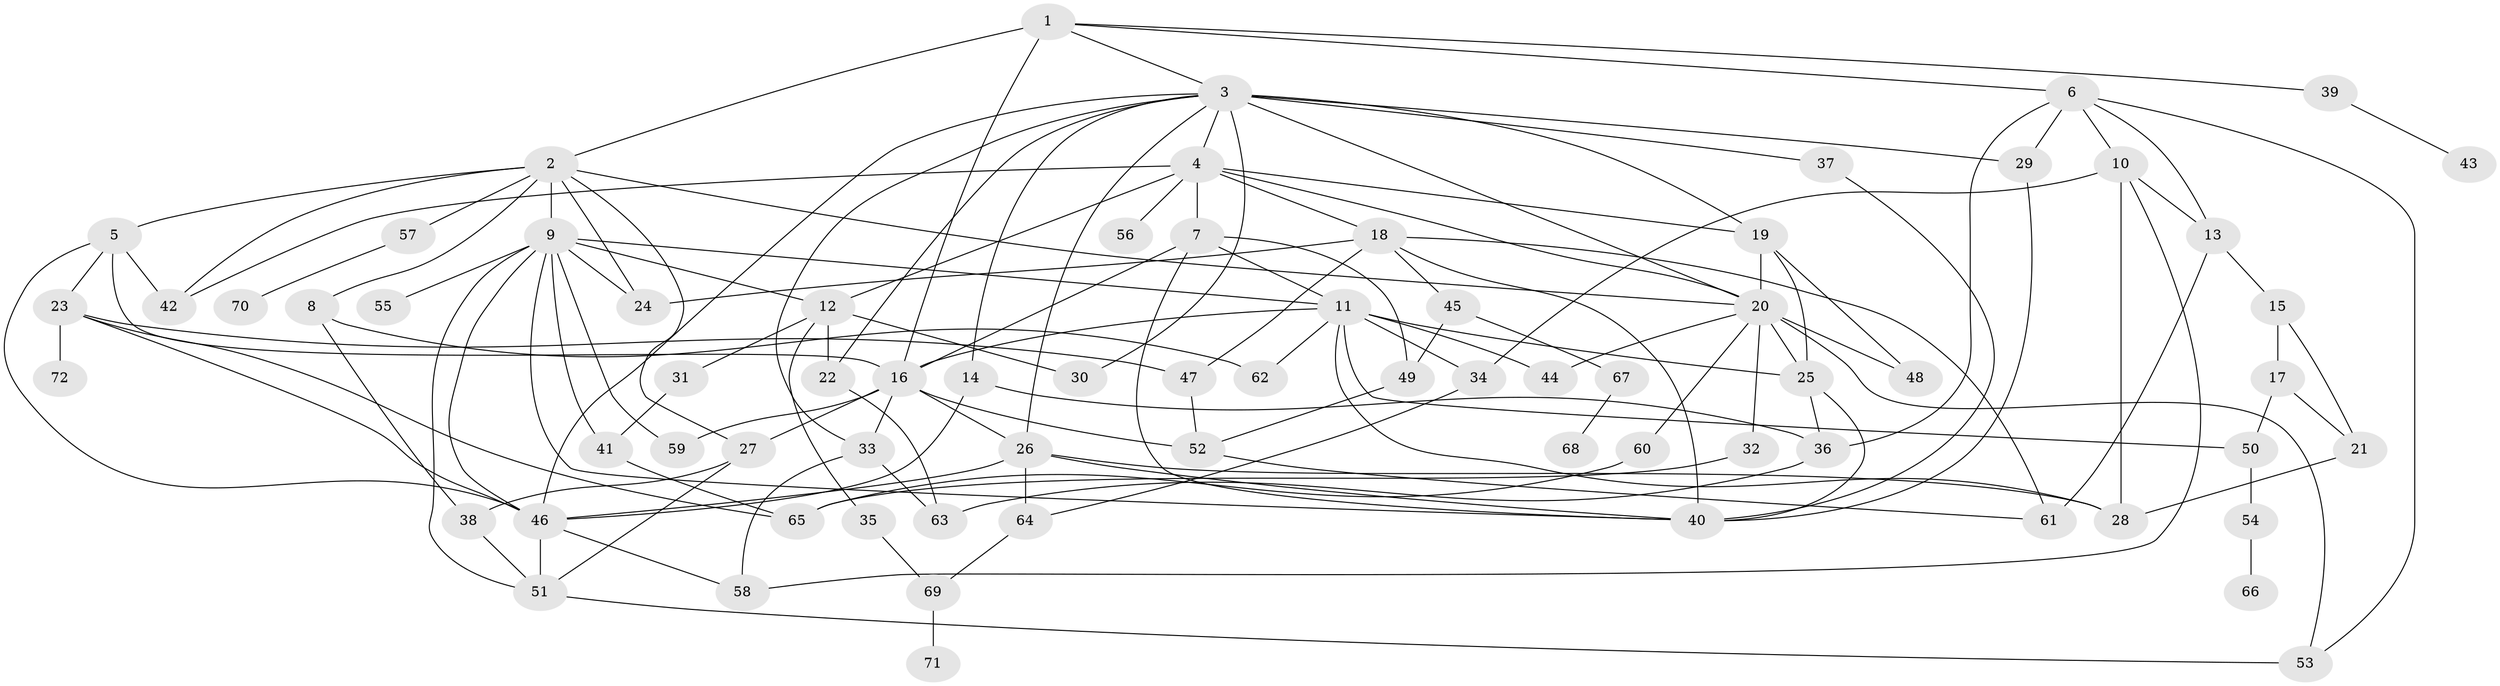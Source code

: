 // original degree distribution, {7: 0.006993006993006993, 9: 0.013986013986013986, 11: 0.006993006993006993, 4: 0.14685314685314685, 3: 0.25874125874125875, 1: 0.1888111888111888, 8: 0.006993006993006993, 5: 0.08391608391608392, 6: 0.03496503496503497, 2: 0.2517482517482518}
// Generated by graph-tools (version 1.1) at 2025/34/03/09/25 02:34:30]
// undirected, 72 vertices, 138 edges
graph export_dot {
graph [start="1"]
  node [color=gray90,style=filled];
  1;
  2;
  3;
  4;
  5;
  6;
  7;
  8;
  9;
  10;
  11;
  12;
  13;
  14;
  15;
  16;
  17;
  18;
  19;
  20;
  21;
  22;
  23;
  24;
  25;
  26;
  27;
  28;
  29;
  30;
  31;
  32;
  33;
  34;
  35;
  36;
  37;
  38;
  39;
  40;
  41;
  42;
  43;
  44;
  45;
  46;
  47;
  48;
  49;
  50;
  51;
  52;
  53;
  54;
  55;
  56;
  57;
  58;
  59;
  60;
  61;
  62;
  63;
  64;
  65;
  66;
  67;
  68;
  69;
  70;
  71;
  72;
  1 -- 2 [weight=1.0];
  1 -- 3 [weight=1.0];
  1 -- 6 [weight=1.0];
  1 -- 16 [weight=2.0];
  1 -- 39 [weight=1.0];
  2 -- 5 [weight=1.0];
  2 -- 8 [weight=1.0];
  2 -- 9 [weight=1.0];
  2 -- 20 [weight=1.0];
  2 -- 24 [weight=1.0];
  2 -- 27 [weight=1.0];
  2 -- 42 [weight=1.0];
  2 -- 57 [weight=1.0];
  3 -- 4 [weight=1.0];
  3 -- 14 [weight=1.0];
  3 -- 19 [weight=1.0];
  3 -- 20 [weight=1.0];
  3 -- 22 [weight=1.0];
  3 -- 26 [weight=1.0];
  3 -- 29 [weight=3.0];
  3 -- 30 [weight=1.0];
  3 -- 33 [weight=1.0];
  3 -- 37 [weight=1.0];
  3 -- 46 [weight=1.0];
  4 -- 7 [weight=1.0];
  4 -- 12 [weight=1.0];
  4 -- 18 [weight=1.0];
  4 -- 19 [weight=1.0];
  4 -- 20 [weight=1.0];
  4 -- 42 [weight=1.0];
  4 -- 56 [weight=1.0];
  5 -- 16 [weight=1.0];
  5 -- 23 [weight=1.0];
  5 -- 42 [weight=1.0];
  5 -- 46 [weight=1.0];
  6 -- 10 [weight=1.0];
  6 -- 13 [weight=1.0];
  6 -- 29 [weight=1.0];
  6 -- 36 [weight=1.0];
  6 -- 53 [weight=1.0];
  7 -- 11 [weight=1.0];
  7 -- 16 [weight=1.0];
  7 -- 40 [weight=1.0];
  7 -- 49 [weight=1.0];
  8 -- 38 [weight=1.0];
  8 -- 62 [weight=1.0];
  9 -- 11 [weight=1.0];
  9 -- 12 [weight=1.0];
  9 -- 24 [weight=1.0];
  9 -- 40 [weight=1.0];
  9 -- 41 [weight=1.0];
  9 -- 46 [weight=1.0];
  9 -- 51 [weight=1.0];
  9 -- 55 [weight=1.0];
  9 -- 59 [weight=1.0];
  10 -- 13 [weight=1.0];
  10 -- 28 [weight=1.0];
  10 -- 34 [weight=1.0];
  10 -- 58 [weight=1.0];
  11 -- 16 [weight=1.0];
  11 -- 25 [weight=1.0];
  11 -- 28 [weight=1.0];
  11 -- 34 [weight=1.0];
  11 -- 44 [weight=1.0];
  11 -- 50 [weight=1.0];
  11 -- 62 [weight=1.0];
  12 -- 22 [weight=1.0];
  12 -- 30 [weight=1.0];
  12 -- 31 [weight=1.0];
  12 -- 35 [weight=1.0];
  13 -- 15 [weight=1.0];
  13 -- 61 [weight=1.0];
  14 -- 36 [weight=1.0];
  14 -- 46 [weight=1.0];
  15 -- 17 [weight=1.0];
  15 -- 21 [weight=1.0];
  16 -- 26 [weight=1.0];
  16 -- 27 [weight=1.0];
  16 -- 33 [weight=1.0];
  16 -- 52 [weight=1.0];
  16 -- 59 [weight=1.0];
  17 -- 21 [weight=1.0];
  17 -- 50 [weight=1.0];
  18 -- 24 [weight=1.0];
  18 -- 40 [weight=1.0];
  18 -- 45 [weight=1.0];
  18 -- 47 [weight=1.0];
  18 -- 61 [weight=1.0];
  19 -- 20 [weight=1.0];
  19 -- 25 [weight=1.0];
  19 -- 48 [weight=1.0];
  20 -- 25 [weight=1.0];
  20 -- 32 [weight=1.0];
  20 -- 44 [weight=1.0];
  20 -- 48 [weight=1.0];
  20 -- 53 [weight=1.0];
  20 -- 60 [weight=1.0];
  21 -- 28 [weight=1.0];
  22 -- 63 [weight=1.0];
  23 -- 46 [weight=1.0];
  23 -- 47 [weight=1.0];
  23 -- 65 [weight=1.0];
  23 -- 72 [weight=1.0];
  25 -- 36 [weight=1.0];
  25 -- 40 [weight=1.0];
  26 -- 28 [weight=1.0];
  26 -- 40 [weight=1.0];
  26 -- 46 [weight=1.0];
  26 -- 64 [weight=1.0];
  27 -- 38 [weight=1.0];
  27 -- 51 [weight=1.0];
  29 -- 40 [weight=1.0];
  31 -- 41 [weight=1.0];
  32 -- 65 [weight=1.0];
  33 -- 58 [weight=1.0];
  33 -- 63 [weight=1.0];
  34 -- 64 [weight=1.0];
  35 -- 69 [weight=1.0];
  36 -- 63 [weight=1.0];
  37 -- 40 [weight=1.0];
  38 -- 51 [weight=1.0];
  39 -- 43 [weight=1.0];
  41 -- 65 [weight=1.0];
  45 -- 49 [weight=1.0];
  45 -- 67 [weight=1.0];
  46 -- 51 [weight=1.0];
  46 -- 58 [weight=1.0];
  47 -- 52 [weight=1.0];
  49 -- 52 [weight=1.0];
  50 -- 54 [weight=1.0];
  51 -- 53 [weight=1.0];
  52 -- 61 [weight=1.0];
  54 -- 66 [weight=1.0];
  57 -- 70 [weight=1.0];
  60 -- 65 [weight=1.0];
  64 -- 69 [weight=1.0];
  67 -- 68 [weight=1.0];
  69 -- 71 [weight=1.0];
}
